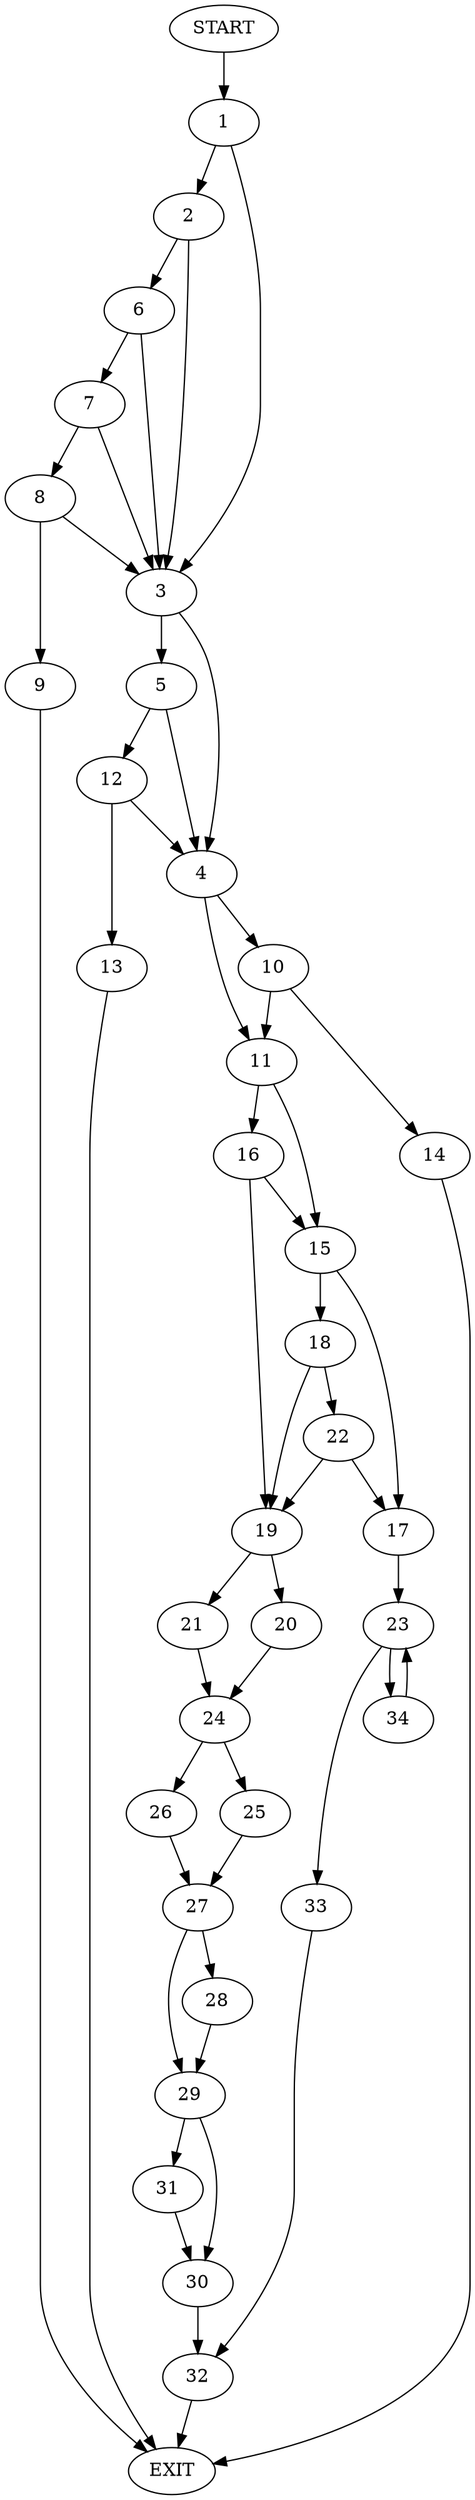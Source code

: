 digraph {
0 [label="START"]
35 [label="EXIT"]
0 -> 1
1 -> 2
1 -> 3
3 -> 4
3 -> 5
2 -> 3
2 -> 6
6 -> 3
6 -> 7
7 -> 3
7 -> 8
8 -> 3
8 -> 9
9 -> 35
4 -> 10
4 -> 11
5 -> 12
5 -> 4
12 -> 4
12 -> 13
13 -> 35
10 -> 14
10 -> 11
11 -> 15
11 -> 16
14 -> 35
15 -> 17
15 -> 18
16 -> 19
16 -> 15
19 -> 20
19 -> 21
18 -> 19
18 -> 22
17 -> 23
22 -> 19
22 -> 17
21 -> 24
20 -> 24
24 -> 25
24 -> 26
25 -> 27
26 -> 27
27 -> 28
27 -> 29
29 -> 30
29 -> 31
28 -> 29
30 -> 32
31 -> 30
32 -> 35
23 -> 33
23 -> 34
34 -> 23
33 -> 32
}
